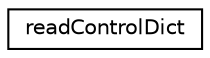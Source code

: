 digraph "Graphical Class Hierarchy"
{
 // LATEX_PDF_SIZE
  edge [fontname="Helvetica",fontsize="10",labelfontname="Helvetica",labelfontsize="10"];
  node [fontname="Helvetica",fontsize="10",shape=record];
  rankdir="LR";
  Node0 [label="readControlDict",height=0.2,width=0.4,color="black", fillcolor="white", style="filled",URL="$classpFlow_1_1readControlDict.html",tooltip=" "];
}
